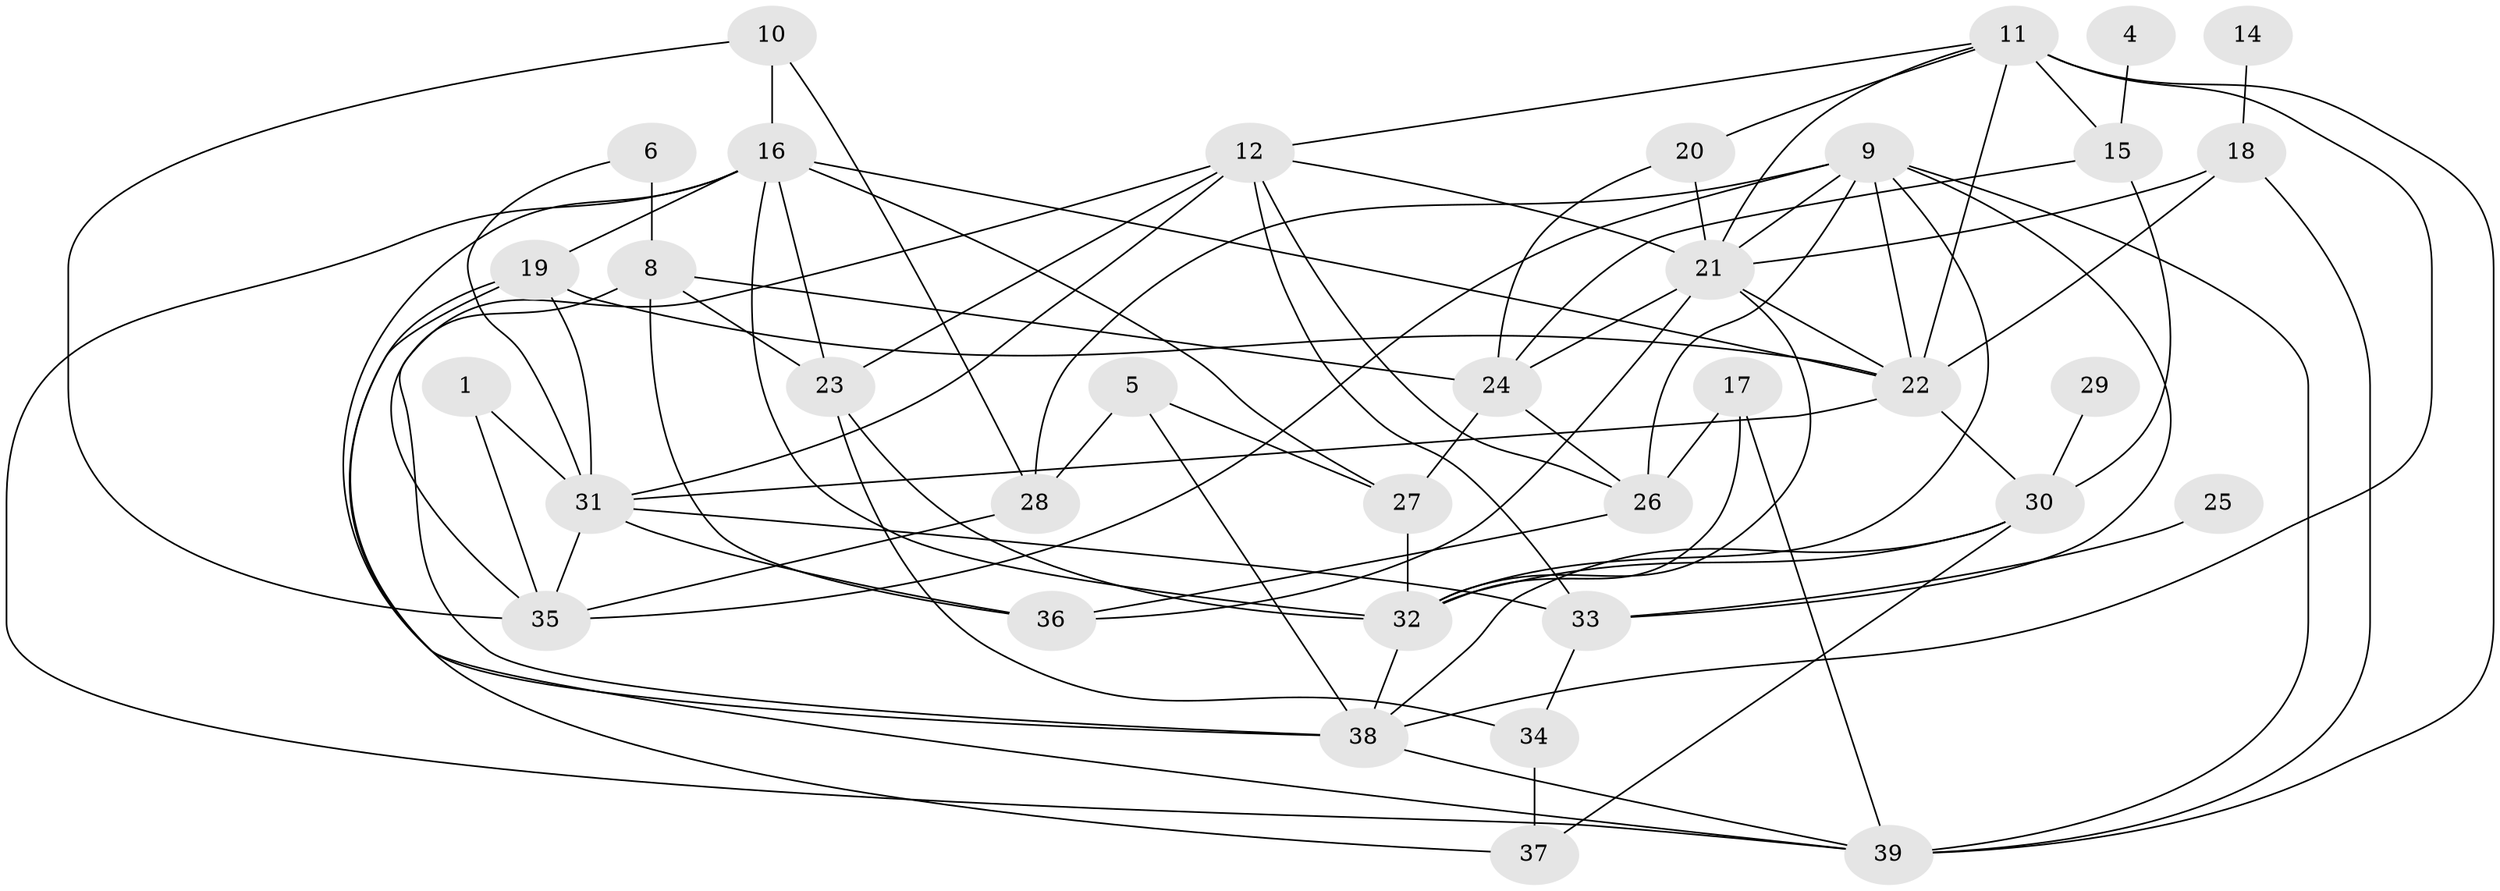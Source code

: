// original degree distribution, {4: 0.2248062015503876, 3: 0.20930232558139536, 5: 0.046511627906976744, 6: 0.03875968992248062, 2: 0.2558139534883721, 1: 0.18604651162790697, 0: 0.023255813953488372, 7: 0.007751937984496124, 8: 0.007751937984496124}
// Generated by graph-tools (version 1.1) at 2025/35/03/04/25 23:35:43]
// undirected, 35 vertices, 83 edges
graph export_dot {
  node [color=gray90,style=filled];
  1;
  4;
  5;
  6;
  8;
  9;
  10;
  11;
  12;
  14;
  15;
  16;
  17;
  18;
  19;
  20;
  21;
  22;
  23;
  24;
  25;
  26;
  27;
  28;
  29;
  30;
  31;
  32;
  33;
  34;
  35;
  36;
  37;
  38;
  39;
  1 -- 31 [weight=1.0];
  1 -- 35 [weight=1.0];
  4 -- 15 [weight=1.0];
  5 -- 27 [weight=1.0];
  5 -- 28 [weight=1.0];
  5 -- 38 [weight=1.0];
  6 -- 8 [weight=2.0];
  6 -- 31 [weight=1.0];
  8 -- 23 [weight=1.0];
  8 -- 24 [weight=1.0];
  8 -- 35 [weight=1.0];
  8 -- 36 [weight=1.0];
  9 -- 21 [weight=2.0];
  9 -- 22 [weight=1.0];
  9 -- 26 [weight=1.0];
  9 -- 28 [weight=1.0];
  9 -- 32 [weight=1.0];
  9 -- 33 [weight=1.0];
  9 -- 35 [weight=1.0];
  9 -- 39 [weight=1.0];
  10 -- 16 [weight=1.0];
  10 -- 28 [weight=1.0];
  10 -- 35 [weight=1.0];
  11 -- 12 [weight=1.0];
  11 -- 15 [weight=2.0];
  11 -- 20 [weight=1.0];
  11 -- 21 [weight=1.0];
  11 -- 22 [weight=1.0];
  11 -- 38 [weight=1.0];
  11 -- 39 [weight=1.0];
  12 -- 21 [weight=2.0];
  12 -- 23 [weight=1.0];
  12 -- 26 [weight=1.0];
  12 -- 31 [weight=1.0];
  12 -- 33 [weight=1.0];
  12 -- 38 [weight=2.0];
  14 -- 18 [weight=1.0];
  15 -- 24 [weight=1.0];
  15 -- 30 [weight=1.0];
  16 -- 19 [weight=1.0];
  16 -- 22 [weight=1.0];
  16 -- 23 [weight=2.0];
  16 -- 27 [weight=1.0];
  16 -- 32 [weight=1.0];
  16 -- 38 [weight=1.0];
  16 -- 39 [weight=1.0];
  17 -- 26 [weight=1.0];
  17 -- 32 [weight=1.0];
  17 -- 39 [weight=2.0];
  18 -- 21 [weight=1.0];
  18 -- 22 [weight=1.0];
  18 -- 39 [weight=1.0];
  19 -- 22 [weight=2.0];
  19 -- 31 [weight=1.0];
  19 -- 37 [weight=1.0];
  19 -- 39 [weight=1.0];
  20 -- 21 [weight=1.0];
  20 -- 24 [weight=1.0];
  21 -- 22 [weight=1.0];
  21 -- 24 [weight=1.0];
  21 -- 32 [weight=1.0];
  21 -- 36 [weight=1.0];
  22 -- 30 [weight=1.0];
  22 -- 31 [weight=1.0];
  23 -- 32 [weight=1.0];
  23 -- 34 [weight=1.0];
  24 -- 26 [weight=1.0];
  24 -- 27 [weight=1.0];
  25 -- 33 [weight=1.0];
  26 -- 36 [weight=1.0];
  27 -- 32 [weight=1.0];
  28 -- 35 [weight=1.0];
  29 -- 30 [weight=1.0];
  30 -- 32 [weight=1.0];
  30 -- 37 [weight=1.0];
  30 -- 38 [weight=1.0];
  31 -- 33 [weight=1.0];
  31 -- 35 [weight=1.0];
  31 -- 36 [weight=1.0];
  32 -- 38 [weight=1.0];
  33 -- 34 [weight=1.0];
  34 -- 37 [weight=1.0];
  38 -- 39 [weight=1.0];
}
